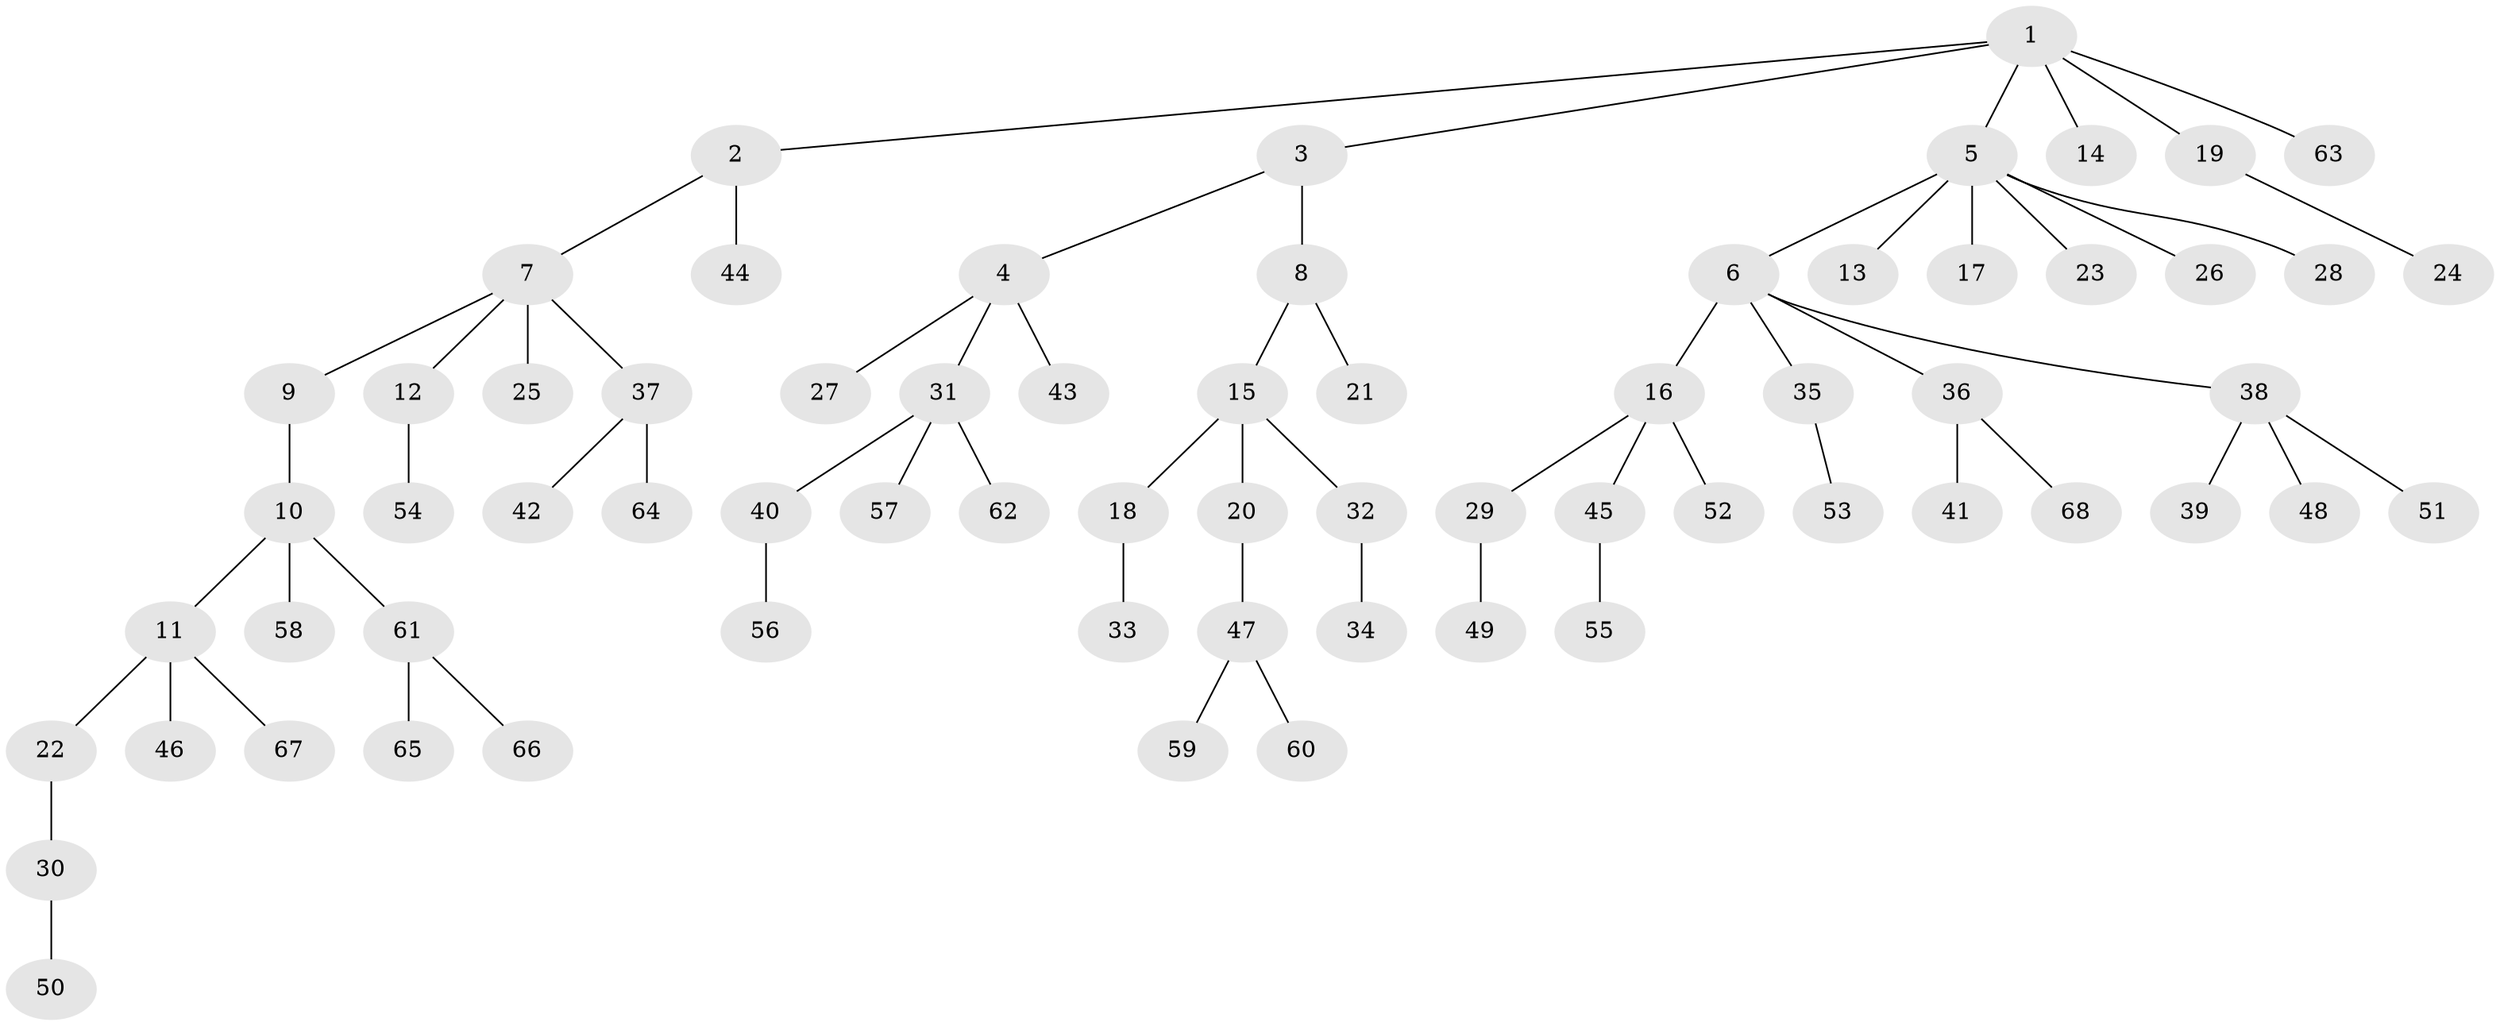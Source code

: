 // original degree distribution, {7: 0.008928571428571428, 4: 0.07142857142857142, 3: 0.08928571428571429, 5: 0.05357142857142857, 8: 0.008928571428571428, 2: 0.25892857142857145, 1: 0.5089285714285714}
// Generated by graph-tools (version 1.1) at 2025/51/03/04/25 22:51:56]
// undirected, 68 vertices, 67 edges
graph export_dot {
  node [color=gray90,style=filled];
  1;
  2;
  3;
  4;
  5;
  6;
  7;
  8;
  9;
  10;
  11;
  12;
  13;
  14;
  15;
  16;
  17;
  18;
  19;
  20;
  21;
  22;
  23;
  24;
  25;
  26;
  27;
  28;
  29;
  30;
  31;
  32;
  33;
  34;
  35;
  36;
  37;
  38;
  39;
  40;
  41;
  42;
  43;
  44;
  45;
  46;
  47;
  48;
  49;
  50;
  51;
  52;
  53;
  54;
  55;
  56;
  57;
  58;
  59;
  60;
  61;
  62;
  63;
  64;
  65;
  66;
  67;
  68;
  1 -- 2 [weight=1.0];
  1 -- 3 [weight=1.0];
  1 -- 5 [weight=1.0];
  1 -- 14 [weight=1.0];
  1 -- 19 [weight=1.0];
  1 -- 63 [weight=1.0];
  2 -- 7 [weight=1.0];
  2 -- 44 [weight=1.0];
  3 -- 4 [weight=1.0];
  3 -- 8 [weight=1.0];
  4 -- 27 [weight=1.0];
  4 -- 31 [weight=1.0];
  4 -- 43 [weight=1.0];
  5 -- 6 [weight=1.0];
  5 -- 13 [weight=1.0];
  5 -- 17 [weight=1.0];
  5 -- 23 [weight=1.0];
  5 -- 26 [weight=1.0];
  5 -- 28 [weight=1.0];
  6 -- 16 [weight=1.0];
  6 -- 35 [weight=1.0];
  6 -- 36 [weight=1.0];
  6 -- 38 [weight=1.0];
  7 -- 9 [weight=1.0];
  7 -- 12 [weight=1.0];
  7 -- 25 [weight=2.0];
  7 -- 37 [weight=1.0];
  8 -- 15 [weight=1.0];
  8 -- 21 [weight=1.0];
  9 -- 10 [weight=1.0];
  10 -- 11 [weight=1.0];
  10 -- 58 [weight=1.0];
  10 -- 61 [weight=1.0];
  11 -- 22 [weight=1.0];
  11 -- 46 [weight=1.0];
  11 -- 67 [weight=1.0];
  12 -- 54 [weight=1.0];
  15 -- 18 [weight=1.0];
  15 -- 20 [weight=1.0];
  15 -- 32 [weight=1.0];
  16 -- 29 [weight=1.0];
  16 -- 45 [weight=1.0];
  16 -- 52 [weight=1.0];
  18 -- 33 [weight=1.0];
  19 -- 24 [weight=1.0];
  20 -- 47 [weight=1.0];
  22 -- 30 [weight=1.0];
  29 -- 49 [weight=1.0];
  30 -- 50 [weight=1.0];
  31 -- 40 [weight=1.0];
  31 -- 57 [weight=1.0];
  31 -- 62 [weight=1.0];
  32 -- 34 [weight=1.0];
  35 -- 53 [weight=1.0];
  36 -- 41 [weight=1.0];
  36 -- 68 [weight=1.0];
  37 -- 42 [weight=1.0];
  37 -- 64 [weight=1.0];
  38 -- 39 [weight=1.0];
  38 -- 48 [weight=1.0];
  38 -- 51 [weight=1.0];
  40 -- 56 [weight=2.0];
  45 -- 55 [weight=1.0];
  47 -- 59 [weight=1.0];
  47 -- 60 [weight=1.0];
  61 -- 65 [weight=1.0];
  61 -- 66 [weight=1.0];
}
